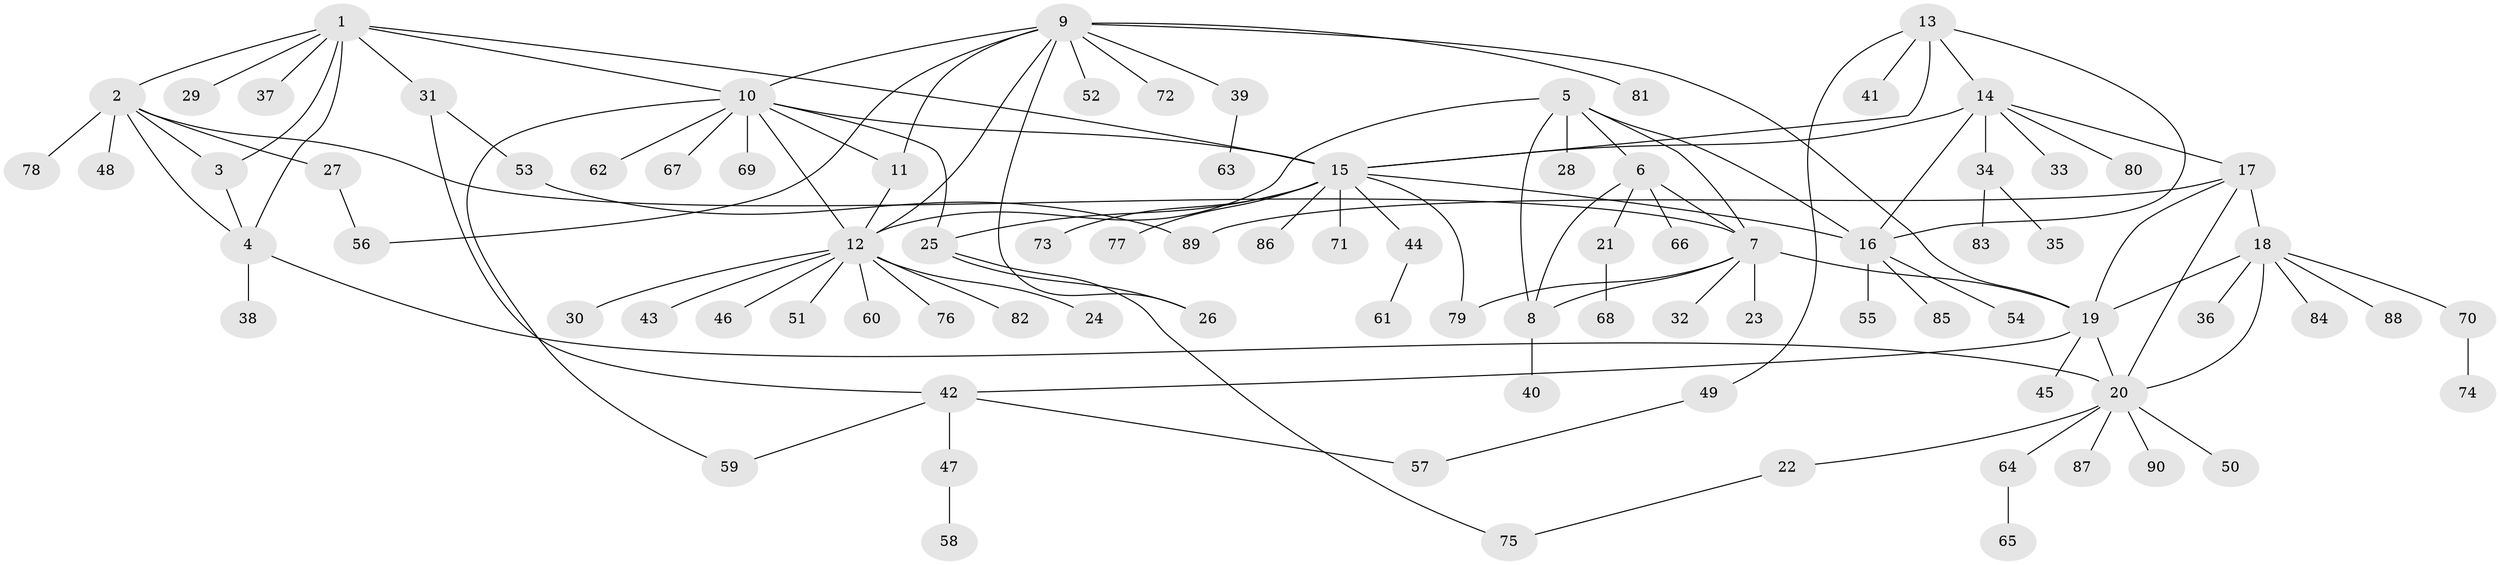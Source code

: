 // coarse degree distribution, {5: 0.10810810810810811, 4: 0.16216216216216217, 9: 0.02702702702702703, 6: 0.13513513513513514, 3: 0.05405405405405406, 7: 0.02702702702702703, 8: 0.02702702702702703, 1: 0.32432432432432434, 2: 0.13513513513513514}
// Generated by graph-tools (version 1.1) at 2025/52/03/04/25 22:52:31]
// undirected, 90 vertices, 119 edges
graph export_dot {
  node [color=gray90,style=filled];
  1;
  2;
  3;
  4;
  5;
  6;
  7;
  8;
  9;
  10;
  11;
  12;
  13;
  14;
  15;
  16;
  17;
  18;
  19;
  20;
  21;
  22;
  23;
  24;
  25;
  26;
  27;
  28;
  29;
  30;
  31;
  32;
  33;
  34;
  35;
  36;
  37;
  38;
  39;
  40;
  41;
  42;
  43;
  44;
  45;
  46;
  47;
  48;
  49;
  50;
  51;
  52;
  53;
  54;
  55;
  56;
  57;
  58;
  59;
  60;
  61;
  62;
  63;
  64;
  65;
  66;
  67;
  68;
  69;
  70;
  71;
  72;
  73;
  74;
  75;
  76;
  77;
  78;
  79;
  80;
  81;
  82;
  83;
  84;
  85;
  86;
  87;
  88;
  89;
  90;
  1 -- 2;
  1 -- 3;
  1 -- 4;
  1 -- 10;
  1 -- 15;
  1 -- 29;
  1 -- 31;
  1 -- 37;
  2 -- 3;
  2 -- 4;
  2 -- 7;
  2 -- 27;
  2 -- 48;
  2 -- 78;
  3 -- 4;
  4 -- 20;
  4 -- 38;
  5 -- 6;
  5 -- 7;
  5 -- 8;
  5 -- 12;
  5 -- 16;
  5 -- 28;
  6 -- 7;
  6 -- 8;
  6 -- 21;
  6 -- 66;
  7 -- 8;
  7 -- 19;
  7 -- 23;
  7 -- 32;
  7 -- 79;
  8 -- 40;
  9 -- 10;
  9 -- 11;
  9 -- 12;
  9 -- 19;
  9 -- 26;
  9 -- 39;
  9 -- 52;
  9 -- 56;
  9 -- 72;
  9 -- 81;
  10 -- 11;
  10 -- 12;
  10 -- 15;
  10 -- 25;
  10 -- 59;
  10 -- 62;
  10 -- 67;
  10 -- 69;
  11 -- 12;
  12 -- 24;
  12 -- 30;
  12 -- 43;
  12 -- 46;
  12 -- 51;
  12 -- 60;
  12 -- 76;
  12 -- 82;
  13 -- 14;
  13 -- 15;
  13 -- 16;
  13 -- 41;
  13 -- 49;
  14 -- 15;
  14 -- 16;
  14 -- 17;
  14 -- 33;
  14 -- 34;
  14 -- 80;
  15 -- 16;
  15 -- 25;
  15 -- 44;
  15 -- 71;
  15 -- 73;
  15 -- 77;
  15 -- 79;
  15 -- 86;
  16 -- 54;
  16 -- 55;
  16 -- 85;
  17 -- 18;
  17 -- 19;
  17 -- 20;
  17 -- 89;
  18 -- 19;
  18 -- 20;
  18 -- 36;
  18 -- 70;
  18 -- 84;
  18 -- 88;
  19 -- 20;
  19 -- 42;
  19 -- 45;
  20 -- 22;
  20 -- 50;
  20 -- 64;
  20 -- 87;
  20 -- 90;
  21 -- 68;
  22 -- 75;
  25 -- 26;
  25 -- 75;
  27 -- 56;
  31 -- 42;
  31 -- 53;
  34 -- 35;
  34 -- 83;
  39 -- 63;
  42 -- 47;
  42 -- 57;
  42 -- 59;
  44 -- 61;
  47 -- 58;
  49 -- 57;
  53 -- 89;
  64 -- 65;
  70 -- 74;
}
